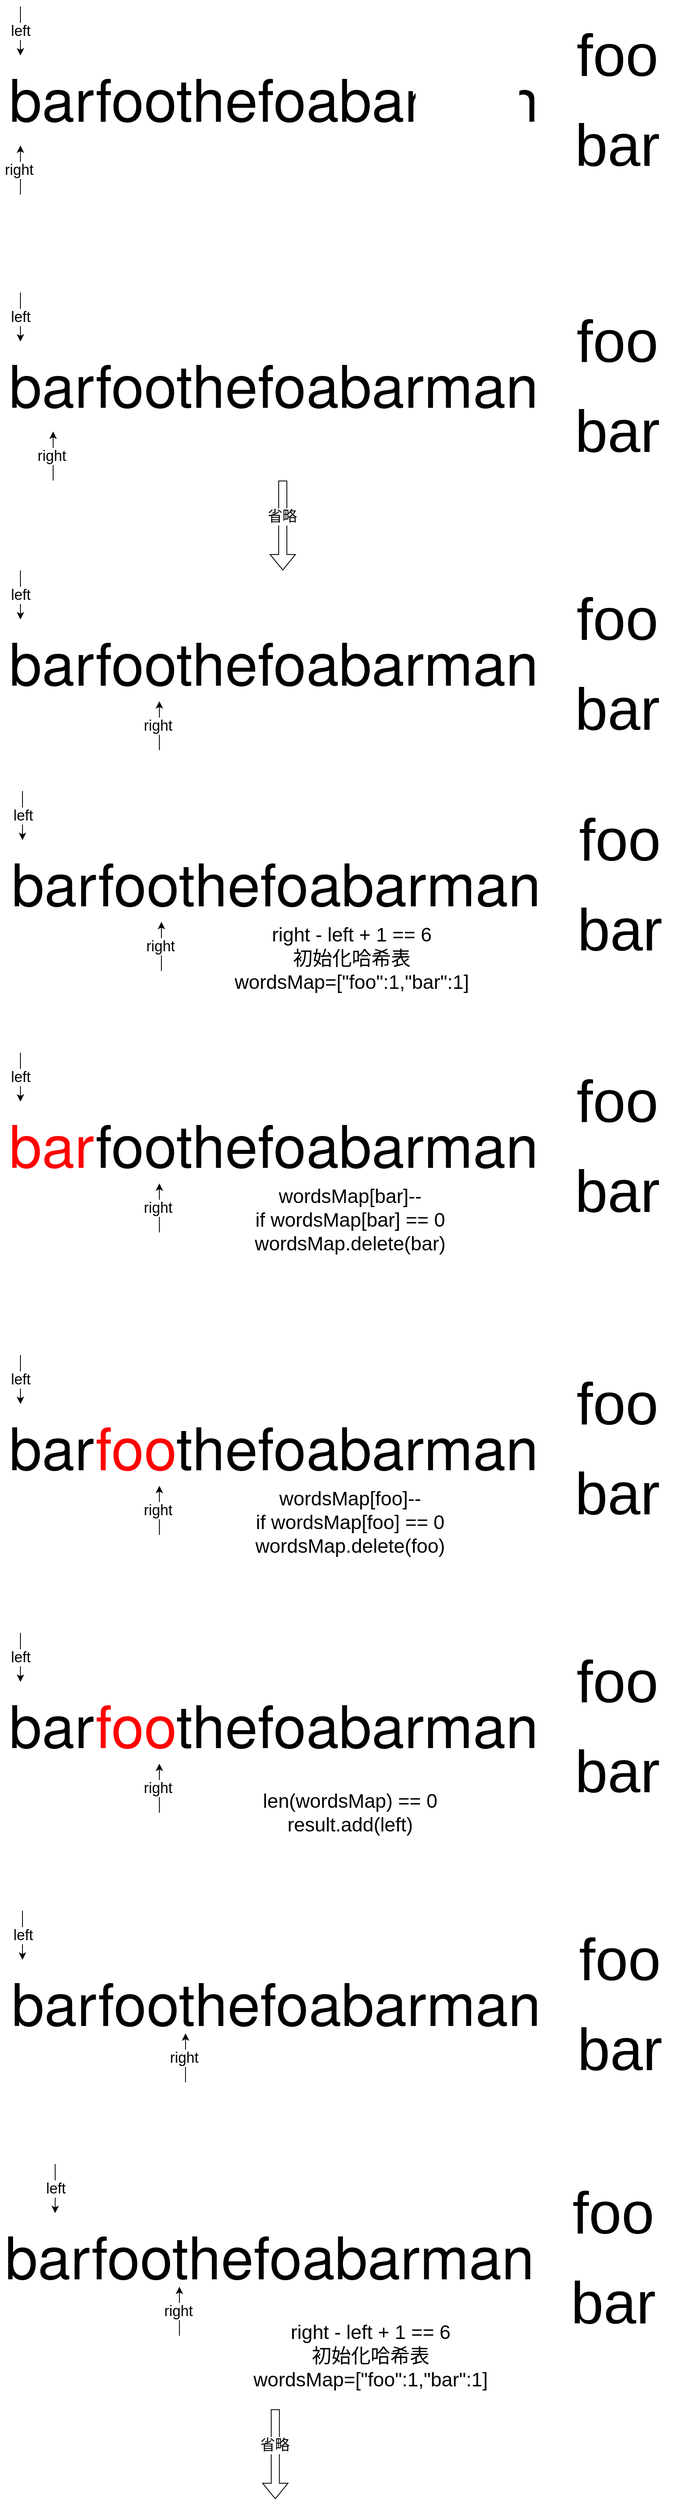 <mxfile version="20.3.0" type="device"><diagram id="5owNMFcVyrQQHXkMCIZy" name="第 1 页"><mxGraphModel dx="2291" dy="1120" grid="1" gridSize="10" guides="1" tooltips="1" connect="1" arrows="1" fold="1" page="1" pageScale="1" pageWidth="827" pageHeight="1169" math="0" shadow="0"><root><mxCell id="0"/><mxCell id="1" parent="0"/><mxCell id="pYyyi6EkfcRUokdBAWoV-1" value="&lt;span style=&quot;font-family: &amp;quot;Helvetica Neue&amp;quot;, Helvetica, Arial, sans-serif; orphans: 4; text-align: start; background-color: rgb(255, 255, 255);&quot;&gt;&lt;font style=&quot;font-size: 72px;&quot;&gt;barfoothefoabarman&lt;/font&gt;&lt;/span&gt;" style="text;html=1;strokeColor=none;fillColor=none;align=center;verticalAlign=middle;whiteSpace=wrap;rounded=0;" parent="1" vertex="1"><mxGeometry x="-60" y="100" width="660" height="60" as="geometry"/></mxCell><mxCell id="pYyyi6EkfcRUokdBAWoV-3" value="foo" style="text;html=1;align=center;verticalAlign=middle;resizable=0;points=[];autosize=1;strokeColor=none;fillColor=none;fontSize=72;fontColor=#000000;" parent="1" vertex="1"><mxGeometry x="630" y="30" width="120" height="100" as="geometry"/></mxCell><mxCell id="pYyyi6EkfcRUokdBAWoV-4" value="bar" style="text;html=1;align=center;verticalAlign=middle;resizable=0;points=[];autosize=1;strokeColor=none;fillColor=none;fontSize=72;fontColor=#000000;" parent="1" vertex="1"><mxGeometry x="625" y="140" width="130" height="100" as="geometry"/></mxCell><mxCell id="pYyyi6EkfcRUokdBAWoV-5" value="" style="endArrow=classic;html=1;rounded=0;fontSize=72;fontColor=#000000;" parent="1" edge="1"><mxGeometry width="50" height="50" relative="1" as="geometry"><mxPoint x="-40" y="250" as="sourcePoint"/><mxPoint x="-40" y="190" as="targetPoint"/></mxGeometry></mxCell><mxCell id="pYyyi6EkfcRUokdBAWoV-7" value="right" style="edgeLabel;html=1;align=center;verticalAlign=middle;resizable=0;points=[];fontSize=18;fontColor=#000000;" parent="pYyyi6EkfcRUokdBAWoV-5" vertex="1" connectable="0"><mxGeometry x="0.433" y="2" relative="1" as="geometry"><mxPoint y="13" as="offset"/></mxGeometry></mxCell><mxCell id="pYyyi6EkfcRUokdBAWoV-8" value="" style="endArrow=classic;html=1;rounded=0;fontSize=72;fontColor=#000000;" parent="1" edge="1"><mxGeometry width="50" height="50" relative="1" as="geometry"><mxPoint x="-40" y="20" as="sourcePoint"/><mxPoint x="-40" y="80" as="targetPoint"/></mxGeometry></mxCell><mxCell id="pYyyi6EkfcRUokdBAWoV-9" value="left" style="edgeLabel;html=1;align=center;verticalAlign=middle;resizable=0;points=[];fontSize=18;fontColor=#000000;" parent="pYyyi6EkfcRUokdBAWoV-8" vertex="1" connectable="0"><mxGeometry x="0.433" y="2" relative="1" as="geometry"><mxPoint x="-2" y="-13" as="offset"/></mxGeometry></mxCell><mxCell id="pYyyi6EkfcRUokdBAWoV-11" value="&lt;span style=&quot;font-family: &amp;quot;Helvetica Neue&amp;quot;, Helvetica, Arial, sans-serif; font-size: 72px; orphans: 4; text-align: start; background-color: rgb(255, 255, 255);&quot;&gt;barfoothefoabarman&lt;/span&gt;" style="text;html=1;strokeColor=none;fillColor=none;align=center;verticalAlign=middle;whiteSpace=wrap;rounded=0;" parent="1" vertex="1"><mxGeometry x="-60" y="450" width="660" height="60" as="geometry"/></mxCell><mxCell id="pYyyi6EkfcRUokdBAWoV-12" value="foo" style="text;html=1;align=center;verticalAlign=middle;resizable=0;points=[];autosize=1;strokeColor=none;fillColor=none;fontSize=72;fontColor=#000000;" parent="1" vertex="1"><mxGeometry x="630" y="380" width="120" height="100" as="geometry"/></mxCell><mxCell id="pYyyi6EkfcRUokdBAWoV-13" value="bar" style="text;html=1;align=center;verticalAlign=middle;resizable=0;points=[];autosize=1;strokeColor=none;fillColor=none;fontSize=72;fontColor=#000000;" parent="1" vertex="1"><mxGeometry x="625" y="490" width="130" height="100" as="geometry"/></mxCell><mxCell id="pYyyi6EkfcRUokdBAWoV-14" value="" style="endArrow=classic;html=1;rounded=0;fontSize=72;fontColor=#000000;" parent="1" edge="1"><mxGeometry width="50" height="50" relative="1" as="geometry"><mxPoint y="600" as="sourcePoint"/><mxPoint y="540" as="targetPoint"/></mxGeometry></mxCell><mxCell id="pYyyi6EkfcRUokdBAWoV-15" value="right" style="edgeLabel;html=1;align=center;verticalAlign=middle;resizable=0;points=[];fontSize=18;fontColor=#000000;" parent="pYyyi6EkfcRUokdBAWoV-14" vertex="1" connectable="0"><mxGeometry x="0.433" y="2" relative="1" as="geometry"><mxPoint y="13" as="offset"/></mxGeometry></mxCell><mxCell id="pYyyi6EkfcRUokdBAWoV-16" value="" style="endArrow=classic;html=1;rounded=0;fontSize=72;fontColor=#000000;" parent="1" edge="1"><mxGeometry width="50" height="50" relative="1" as="geometry"><mxPoint x="-40" y="370" as="sourcePoint"/><mxPoint x="-40" y="430" as="targetPoint"/></mxGeometry></mxCell><mxCell id="pYyyi6EkfcRUokdBAWoV-17" value="left" style="edgeLabel;html=1;align=center;verticalAlign=middle;resizable=0;points=[];fontSize=18;fontColor=#000000;" parent="pYyyi6EkfcRUokdBAWoV-16" vertex="1" connectable="0"><mxGeometry x="0.433" y="2" relative="1" as="geometry"><mxPoint x="-2" y="-13" as="offset"/></mxGeometry></mxCell><mxCell id="pYyyi6EkfcRUokdBAWoV-71" value="&lt;span style=&quot;font-family: &amp;quot;Helvetica Neue&amp;quot;, Helvetica, Arial, sans-serif; font-size: 72px; orphans: 4; text-align: start; background-color: rgb(255, 255, 255);&quot;&gt;barfoothefoabarman&lt;/span&gt;" style="text;html=1;strokeColor=none;fillColor=none;align=center;verticalAlign=middle;whiteSpace=wrap;rounded=0;" parent="1" vertex="1"><mxGeometry x="-60" y="790" width="660" height="60" as="geometry"/></mxCell><mxCell id="pYyyi6EkfcRUokdBAWoV-72" value="foo" style="text;html=1;align=center;verticalAlign=middle;resizable=0;points=[];autosize=1;strokeColor=none;fillColor=none;fontSize=72;fontColor=#000000;" parent="1" vertex="1"><mxGeometry x="630" y="720" width="120" height="100" as="geometry"/></mxCell><mxCell id="pYyyi6EkfcRUokdBAWoV-73" value="bar" style="text;html=1;align=center;verticalAlign=middle;resizable=0;points=[];autosize=1;strokeColor=none;fillColor=none;fontSize=72;fontColor=#000000;" parent="1" vertex="1"><mxGeometry x="625" y="830" width="130" height="100" as="geometry"/></mxCell><mxCell id="pYyyi6EkfcRUokdBAWoV-74" value="" style="endArrow=classic;html=1;rounded=0;fontSize=72;fontColor=#000000;" parent="1" edge="1"><mxGeometry width="50" height="50" relative="1" as="geometry"><mxPoint x="130" y="930" as="sourcePoint"/><mxPoint x="130" y="870" as="targetPoint"/></mxGeometry></mxCell><mxCell id="pYyyi6EkfcRUokdBAWoV-75" value="right" style="edgeLabel;html=1;align=center;verticalAlign=middle;resizable=0;points=[];fontSize=18;fontColor=#000000;" parent="pYyyi6EkfcRUokdBAWoV-74" vertex="1" connectable="0"><mxGeometry x="0.433" y="2" relative="1" as="geometry"><mxPoint y="13" as="offset"/></mxGeometry></mxCell><mxCell id="pYyyi6EkfcRUokdBAWoV-76" value="" style="endArrow=classic;html=1;rounded=0;fontSize=72;fontColor=#000000;" parent="1" edge="1"><mxGeometry width="50" height="50" relative="1" as="geometry"><mxPoint x="-40" y="710" as="sourcePoint"/><mxPoint x="-40" y="770" as="targetPoint"/></mxGeometry></mxCell><mxCell id="pYyyi6EkfcRUokdBAWoV-77" value="left" style="edgeLabel;html=1;align=center;verticalAlign=middle;resizable=0;points=[];fontSize=18;fontColor=#000000;" parent="pYyyi6EkfcRUokdBAWoV-76" vertex="1" connectable="0"><mxGeometry x="0.433" y="2" relative="1" as="geometry"><mxPoint x="-2" y="-13" as="offset"/></mxGeometry></mxCell><mxCell id="pYyyi6EkfcRUokdBAWoV-87" value="" style="shape=flexArrow;endArrow=classic;html=1;rounded=0;fontSize=18;fontColor=#000000;" parent="1" edge="1"><mxGeometry width="50" height="50" relative="1" as="geometry"><mxPoint x="281" y="600" as="sourcePoint"/><mxPoint x="281" y="710" as="targetPoint"/></mxGeometry></mxCell><mxCell id="pYyyi6EkfcRUokdBAWoV-88" value="省略" style="edgeLabel;html=1;align=center;verticalAlign=middle;resizable=0;points=[];fontSize=18;fontColor=#000000;" parent="pYyyi6EkfcRUokdBAWoV-87" vertex="1" connectable="0"><mxGeometry x="-0.2" y="-1" relative="1" as="geometry"><mxPoint as="offset"/></mxGeometry></mxCell><mxCell id="5caE-O18glGVvfz7MrZ5-1" value="&lt;span style=&quot;font-family: &amp;quot;Helvetica Neue&amp;quot;, Helvetica, Arial, sans-serif; font-size: 72px; orphans: 4; text-align: start; background-color: rgb(255, 255, 255);&quot;&gt;barfoothefoabarman&lt;/span&gt;" style="text;html=1;strokeColor=none;fillColor=none;align=center;verticalAlign=middle;whiteSpace=wrap;rounded=0;" parent="1" vertex="1"><mxGeometry x="-57.5" y="1060" width="660" height="60" as="geometry"/></mxCell><mxCell id="5caE-O18glGVvfz7MrZ5-2" value="foo" style="text;html=1;align=center;verticalAlign=middle;resizable=0;points=[];autosize=1;strokeColor=none;fillColor=none;fontSize=72;fontColor=#000000;" parent="1" vertex="1"><mxGeometry x="632.5" y="990" width="120" height="100" as="geometry"/></mxCell><mxCell id="5caE-O18glGVvfz7MrZ5-3" value="bar" style="text;html=1;align=center;verticalAlign=middle;resizable=0;points=[];autosize=1;strokeColor=none;fillColor=none;fontSize=72;fontColor=#000000;" parent="1" vertex="1"><mxGeometry x="627.5" y="1100" width="130" height="100" as="geometry"/></mxCell><mxCell id="5caE-O18glGVvfz7MrZ5-4" value="" style="endArrow=classic;html=1;rounded=0;fontSize=72;fontColor=#000000;" parent="1" edge="1"><mxGeometry width="50" height="50" relative="1" as="geometry"><mxPoint x="132.5" y="1200" as="sourcePoint"/><mxPoint x="132.5" y="1140" as="targetPoint"/></mxGeometry></mxCell><mxCell id="5caE-O18glGVvfz7MrZ5-5" value="right" style="edgeLabel;html=1;align=center;verticalAlign=middle;resizable=0;points=[];fontSize=18;fontColor=#000000;" parent="5caE-O18glGVvfz7MrZ5-4" vertex="1" connectable="0"><mxGeometry x="0.433" y="2" relative="1" as="geometry"><mxPoint y="13" as="offset"/></mxGeometry></mxCell><mxCell id="5caE-O18glGVvfz7MrZ5-6" value="" style="endArrow=classic;html=1;rounded=0;fontSize=72;fontColor=#000000;" parent="1" edge="1"><mxGeometry width="50" height="50" relative="1" as="geometry"><mxPoint x="-37.5" y="980" as="sourcePoint"/><mxPoint x="-37.5" y="1040" as="targetPoint"/></mxGeometry></mxCell><mxCell id="5caE-O18glGVvfz7MrZ5-7" value="left" style="edgeLabel;html=1;align=center;verticalAlign=middle;resizable=0;points=[];fontSize=18;fontColor=#000000;" parent="5caE-O18glGVvfz7MrZ5-6" vertex="1" connectable="0"><mxGeometry x="0.433" y="2" relative="1" as="geometry"><mxPoint x="-2" y="-13" as="offset"/></mxGeometry></mxCell><mxCell id="5caE-O18glGVvfz7MrZ5-8" value="&lt;font style=&quot;font-size: 24px;&quot;&gt;right - left + 1 == 6&lt;br&gt;初始化哈希表&lt;br&gt;wordsMap=[&quot;foo&quot;:1,&quot;bar&quot;:1]&lt;/font&gt;" style="text;html=1;align=center;verticalAlign=middle;resizable=0;points=[];autosize=1;strokeColor=none;fillColor=none;" parent="1" vertex="1"><mxGeometry x="210" y="1135" width="310" height="100" as="geometry"/></mxCell><mxCell id="5caE-O18glGVvfz7MrZ5-9" value="&lt;span style=&quot;font-family: &amp;quot;Helvetica Neue&amp;quot;, Helvetica, Arial, sans-serif; font-size: 72px; orphans: 4; text-align: start; background-color: rgb(255, 255, 255);&quot;&gt;&lt;font color=&quot;#ff0000&quot;&gt;bar&lt;/font&gt;foothefoabarman&lt;/span&gt;" style="text;html=1;strokeColor=none;fillColor=none;align=center;verticalAlign=middle;whiteSpace=wrap;rounded=0;" parent="1" vertex="1"><mxGeometry x="-60" y="1380" width="660" height="60" as="geometry"/></mxCell><mxCell id="5caE-O18glGVvfz7MrZ5-10" value="foo" style="text;html=1;align=center;verticalAlign=middle;resizable=0;points=[];autosize=1;strokeColor=none;fillColor=none;fontSize=72;fontColor=#000000;" parent="1" vertex="1"><mxGeometry x="630" y="1310" width="120" height="100" as="geometry"/></mxCell><mxCell id="5caE-O18glGVvfz7MrZ5-11" value="bar" style="text;html=1;align=center;verticalAlign=middle;resizable=0;points=[];autosize=1;strokeColor=none;fillColor=none;fontSize=72;fontColor=#000000;" parent="1" vertex="1"><mxGeometry x="625" y="1420" width="130" height="100" as="geometry"/></mxCell><mxCell id="5caE-O18glGVvfz7MrZ5-12" value="" style="endArrow=classic;html=1;rounded=0;fontSize=72;fontColor=#000000;" parent="1" edge="1"><mxGeometry width="50" height="50" relative="1" as="geometry"><mxPoint x="130" y="1520" as="sourcePoint"/><mxPoint x="130" y="1460" as="targetPoint"/></mxGeometry></mxCell><mxCell id="5caE-O18glGVvfz7MrZ5-13" value="right" style="edgeLabel;html=1;align=center;verticalAlign=middle;resizable=0;points=[];fontSize=18;fontColor=#000000;" parent="5caE-O18glGVvfz7MrZ5-12" vertex="1" connectable="0"><mxGeometry x="0.433" y="2" relative="1" as="geometry"><mxPoint y="13" as="offset"/></mxGeometry></mxCell><mxCell id="5caE-O18glGVvfz7MrZ5-14" value="" style="endArrow=classic;html=1;rounded=0;fontSize=72;fontColor=#000000;" parent="1" edge="1"><mxGeometry width="50" height="50" relative="1" as="geometry"><mxPoint x="-40" y="1300" as="sourcePoint"/><mxPoint x="-40" y="1360" as="targetPoint"/></mxGeometry></mxCell><mxCell id="5caE-O18glGVvfz7MrZ5-15" value="left" style="edgeLabel;html=1;align=center;verticalAlign=middle;resizable=0;points=[];fontSize=18;fontColor=#000000;" parent="5caE-O18glGVvfz7MrZ5-14" vertex="1" connectable="0"><mxGeometry x="0.433" y="2" relative="1" as="geometry"><mxPoint x="-2" y="-13" as="offset"/></mxGeometry></mxCell><mxCell id="5caE-O18glGVvfz7MrZ5-16" value="&lt;font style=&quot;font-size: 24px;&quot;&gt;wordsMap[bar]--&lt;br&gt;if wordsMap[bar] == 0&lt;br&gt;wordsMap.delete(bar)&lt;br&gt;&lt;/font&gt;" style="text;html=1;align=center;verticalAlign=middle;resizable=0;points=[];autosize=1;strokeColor=none;fillColor=none;" parent="1" vertex="1"><mxGeometry x="232.5" y="1455" width="260" height="100" as="geometry"/></mxCell><mxCell id="5caE-O18glGVvfz7MrZ5-25" value="&lt;span style=&quot;font-family: &amp;quot;Helvetica Neue&amp;quot;, Helvetica, Arial, sans-serif; font-size: 72px; orphans: 4; text-align: start; background-color: rgb(255, 255, 255);&quot;&gt;bar&lt;font color=&quot;#ff0000&quot;&gt;foo&lt;/font&gt;thefoabarman&lt;/span&gt;" style="text;html=1;strokeColor=none;fillColor=none;align=center;verticalAlign=middle;whiteSpace=wrap;rounded=0;" parent="1" vertex="1"><mxGeometry x="-60" y="1750" width="660" height="60" as="geometry"/></mxCell><mxCell id="5caE-O18glGVvfz7MrZ5-26" value="foo" style="text;html=1;align=center;verticalAlign=middle;resizable=0;points=[];autosize=1;strokeColor=none;fillColor=none;fontSize=72;fontColor=#000000;" parent="1" vertex="1"><mxGeometry x="630" y="1680" width="120" height="100" as="geometry"/></mxCell><mxCell id="5caE-O18glGVvfz7MrZ5-27" value="bar" style="text;html=1;align=center;verticalAlign=middle;resizable=0;points=[];autosize=1;strokeColor=none;fillColor=none;fontSize=72;fontColor=#000000;" parent="1" vertex="1"><mxGeometry x="625" y="1790" width="130" height="100" as="geometry"/></mxCell><mxCell id="5caE-O18glGVvfz7MrZ5-28" value="" style="endArrow=classic;html=1;rounded=0;fontSize=72;fontColor=#000000;" parent="1" edge="1"><mxGeometry width="50" height="50" relative="1" as="geometry"><mxPoint x="130" y="1890" as="sourcePoint"/><mxPoint x="130" y="1830" as="targetPoint"/></mxGeometry></mxCell><mxCell id="5caE-O18glGVvfz7MrZ5-29" value="right" style="edgeLabel;html=1;align=center;verticalAlign=middle;resizable=0;points=[];fontSize=18;fontColor=#000000;" parent="5caE-O18glGVvfz7MrZ5-28" vertex="1" connectable="0"><mxGeometry x="0.433" y="2" relative="1" as="geometry"><mxPoint y="13" as="offset"/></mxGeometry></mxCell><mxCell id="5caE-O18glGVvfz7MrZ5-30" value="" style="endArrow=classic;html=1;rounded=0;fontSize=72;fontColor=#000000;" parent="1" edge="1"><mxGeometry width="50" height="50" relative="1" as="geometry"><mxPoint x="-40" y="1670" as="sourcePoint"/><mxPoint x="-40" y="1730" as="targetPoint"/></mxGeometry></mxCell><mxCell id="5caE-O18glGVvfz7MrZ5-31" value="left" style="edgeLabel;html=1;align=center;verticalAlign=middle;resizable=0;points=[];fontSize=18;fontColor=#000000;" parent="5caE-O18glGVvfz7MrZ5-30" vertex="1" connectable="0"><mxGeometry x="0.433" y="2" relative="1" as="geometry"><mxPoint x="-2" y="-13" as="offset"/></mxGeometry></mxCell><mxCell id="5caE-O18glGVvfz7MrZ5-32" value="&lt;font style=&quot;font-size: 24px;&quot;&gt;wordsMap[foo]--&lt;br&gt;if wordsMap[foo] == 0&lt;br&gt;wordsMap.delete(foo)&lt;br&gt;&lt;/font&gt;" style="text;html=1;align=center;verticalAlign=middle;resizable=0;points=[];autosize=1;strokeColor=none;fillColor=none;" parent="1" vertex="1"><mxGeometry x="232.5" y="1825" width="260" height="100" as="geometry"/></mxCell><mxCell id="5caE-O18glGVvfz7MrZ5-33" value="&lt;span style=&quot;font-family: &amp;quot;Helvetica Neue&amp;quot;, Helvetica, Arial, sans-serif; font-size: 72px; orphans: 4; text-align: start; background-color: rgb(255, 255, 255);&quot;&gt;bar&lt;font color=&quot;#ff0000&quot;&gt;foo&lt;/font&gt;thefoabarman&lt;/span&gt;" style="text;html=1;strokeColor=none;fillColor=none;align=center;verticalAlign=middle;whiteSpace=wrap;rounded=0;" parent="1" vertex="1"><mxGeometry x="-60" y="2090" width="660" height="60" as="geometry"/></mxCell><mxCell id="5caE-O18glGVvfz7MrZ5-34" value="foo" style="text;html=1;align=center;verticalAlign=middle;resizable=0;points=[];autosize=1;strokeColor=none;fillColor=none;fontSize=72;fontColor=#000000;" parent="1" vertex="1"><mxGeometry x="630" y="2020" width="120" height="100" as="geometry"/></mxCell><mxCell id="5caE-O18glGVvfz7MrZ5-35" value="bar" style="text;html=1;align=center;verticalAlign=middle;resizable=0;points=[];autosize=1;strokeColor=none;fillColor=none;fontSize=72;fontColor=#000000;" parent="1" vertex="1"><mxGeometry x="625" y="2130" width="130" height="100" as="geometry"/></mxCell><mxCell id="5caE-O18glGVvfz7MrZ5-36" value="" style="endArrow=classic;html=1;rounded=0;fontSize=72;fontColor=#000000;" parent="1" edge="1"><mxGeometry width="50" height="50" relative="1" as="geometry"><mxPoint x="130" y="2230" as="sourcePoint"/><mxPoint x="130" y="2170" as="targetPoint"/></mxGeometry></mxCell><mxCell id="5caE-O18glGVvfz7MrZ5-37" value="right" style="edgeLabel;html=1;align=center;verticalAlign=middle;resizable=0;points=[];fontSize=18;fontColor=#000000;" parent="5caE-O18glGVvfz7MrZ5-36" vertex="1" connectable="0"><mxGeometry x="0.433" y="2" relative="1" as="geometry"><mxPoint y="13" as="offset"/></mxGeometry></mxCell><mxCell id="5caE-O18glGVvfz7MrZ5-38" value="" style="endArrow=classic;html=1;rounded=0;fontSize=72;fontColor=#000000;" parent="1" edge="1"><mxGeometry width="50" height="50" relative="1" as="geometry"><mxPoint x="-40" y="2010" as="sourcePoint"/><mxPoint x="-40" y="2070" as="targetPoint"/></mxGeometry></mxCell><mxCell id="5caE-O18glGVvfz7MrZ5-39" value="left" style="edgeLabel;html=1;align=center;verticalAlign=middle;resizable=0;points=[];fontSize=18;fontColor=#000000;" parent="5caE-O18glGVvfz7MrZ5-38" vertex="1" connectable="0"><mxGeometry x="0.433" y="2" relative="1" as="geometry"><mxPoint x="-2" y="-13" as="offset"/></mxGeometry></mxCell><mxCell id="5caE-O18glGVvfz7MrZ5-40" value="&lt;font style=&quot;font-size: 24px;&quot;&gt;&lt;br&gt;&lt;/font&gt;" style="text;html=1;align=center;verticalAlign=middle;resizable=0;points=[];autosize=1;strokeColor=none;fillColor=none;" parent="1" vertex="1"><mxGeometry x="352.5" y="2195" width="20" height="40" as="geometry"/></mxCell><mxCell id="5caE-O18glGVvfz7MrZ5-42" value="&lt;font style=&quot;font-size: 24px;&quot;&gt;len(wordsMap) == 0&lt;br&gt;result.add(left)&lt;br&gt;&lt;/font&gt;" style="text;html=1;align=center;verticalAlign=middle;resizable=0;points=[];autosize=1;strokeColor=none;fillColor=none;" parent="1" vertex="1"><mxGeometry x="242.5" y="2195" width="240" height="70" as="geometry"/></mxCell><mxCell id="5caE-O18glGVvfz7MrZ5-43" value="&lt;span style=&quot;font-family: &amp;quot;Helvetica Neue&amp;quot;, Helvetica, Arial, sans-serif; font-size: 72px; orphans: 4; text-align: start; background-color: rgb(255, 255, 255);&quot;&gt;barfoothefoabarman&lt;/span&gt;" style="text;html=1;strokeColor=none;fillColor=none;align=center;verticalAlign=middle;whiteSpace=wrap;rounded=0;" parent="1" vertex="1"><mxGeometry x="-57.5" y="2430" width="660" height="60" as="geometry"/></mxCell><mxCell id="5caE-O18glGVvfz7MrZ5-44" value="foo" style="text;html=1;align=center;verticalAlign=middle;resizable=0;points=[];autosize=1;strokeColor=none;fillColor=none;fontSize=72;fontColor=#000000;" parent="1" vertex="1"><mxGeometry x="632.5" y="2360" width="120" height="100" as="geometry"/></mxCell><mxCell id="5caE-O18glGVvfz7MrZ5-45" value="bar" style="text;html=1;align=center;verticalAlign=middle;resizable=0;points=[];autosize=1;strokeColor=none;fillColor=none;fontSize=72;fontColor=#000000;" parent="1" vertex="1"><mxGeometry x="627.5" y="2470" width="130" height="100" as="geometry"/></mxCell><mxCell id="5caE-O18glGVvfz7MrZ5-46" value="" style="endArrow=classic;html=1;rounded=0;fontSize=72;fontColor=#000000;" parent="1" edge="1"><mxGeometry width="50" height="50" relative="1" as="geometry"><mxPoint x="162" y="2560" as="sourcePoint"/><mxPoint x="162" y="2500" as="targetPoint"/></mxGeometry></mxCell><mxCell id="5caE-O18glGVvfz7MrZ5-47" value="right" style="edgeLabel;html=1;align=center;verticalAlign=middle;resizable=0;points=[];fontSize=18;fontColor=#000000;" parent="5caE-O18glGVvfz7MrZ5-46" vertex="1" connectable="0"><mxGeometry x="0.433" y="2" relative="1" as="geometry"><mxPoint y="13" as="offset"/></mxGeometry></mxCell><mxCell id="5caE-O18glGVvfz7MrZ5-48" value="" style="endArrow=classic;html=1;rounded=0;fontSize=72;fontColor=#000000;" parent="1" edge="1"><mxGeometry width="50" height="50" relative="1" as="geometry"><mxPoint x="-37.5" y="2350" as="sourcePoint"/><mxPoint x="-37.5" y="2410" as="targetPoint"/></mxGeometry></mxCell><mxCell id="5caE-O18glGVvfz7MrZ5-49" value="left" style="edgeLabel;html=1;align=center;verticalAlign=middle;resizable=0;points=[];fontSize=18;fontColor=#000000;" parent="5caE-O18glGVvfz7MrZ5-48" vertex="1" connectable="0"><mxGeometry x="0.433" y="2" relative="1" as="geometry"><mxPoint x="-2" y="-13" as="offset"/></mxGeometry></mxCell><mxCell id="5caE-O18glGVvfz7MrZ5-50" value="&lt;font style=&quot;font-size: 24px;&quot;&gt;&lt;br&gt;&lt;/font&gt;" style="text;html=1;align=center;verticalAlign=middle;resizable=0;points=[];autosize=1;strokeColor=none;fillColor=none;" parent="1" vertex="1"><mxGeometry x="355" y="2535" width="20" height="40" as="geometry"/></mxCell><mxCell id="5caE-O18glGVvfz7MrZ5-52" value="&lt;span style=&quot;font-family: &amp;quot;Helvetica Neue&amp;quot;, Helvetica, Arial, sans-serif; font-size: 72px; orphans: 4; text-align: start; background-color: rgb(255, 255, 255);&quot;&gt;barfoothefoabarman&lt;/span&gt;" style="text;html=1;strokeColor=none;fillColor=none;align=center;verticalAlign=middle;whiteSpace=wrap;rounded=0;" parent="1" vertex="1"><mxGeometry x="-65" y="2740" width="660" height="60" as="geometry"/></mxCell><mxCell id="5caE-O18glGVvfz7MrZ5-53" value="foo" style="text;html=1;align=center;verticalAlign=middle;resizable=0;points=[];autosize=1;strokeColor=none;fillColor=none;fontSize=72;fontColor=#000000;" parent="1" vertex="1"><mxGeometry x="625" y="2670" width="120" height="100" as="geometry"/></mxCell><mxCell id="5caE-O18glGVvfz7MrZ5-54" value="bar" style="text;html=1;align=center;verticalAlign=middle;resizable=0;points=[];autosize=1;strokeColor=none;fillColor=none;fontSize=72;fontColor=#000000;" parent="1" vertex="1"><mxGeometry x="620" y="2780" width="130" height="100" as="geometry"/></mxCell><mxCell id="5caE-O18glGVvfz7MrZ5-55" value="" style="endArrow=classic;html=1;rounded=0;fontSize=72;fontColor=#000000;" parent="1" edge="1"><mxGeometry width="50" height="50" relative="1" as="geometry"><mxPoint x="154.5" y="2870" as="sourcePoint"/><mxPoint x="154.5" y="2810" as="targetPoint"/></mxGeometry></mxCell><mxCell id="5caE-O18glGVvfz7MrZ5-56" value="right" style="edgeLabel;html=1;align=center;verticalAlign=middle;resizable=0;points=[];fontSize=18;fontColor=#000000;" parent="5caE-O18glGVvfz7MrZ5-55" vertex="1" connectable="0"><mxGeometry x="0.433" y="2" relative="1" as="geometry"><mxPoint y="13" as="offset"/></mxGeometry></mxCell><mxCell id="5caE-O18glGVvfz7MrZ5-57" value="" style="endArrow=classic;html=1;rounded=0;fontSize=72;fontColor=#000000;" parent="1" edge="1"><mxGeometry width="50" height="50" relative="1" as="geometry"><mxPoint x="2.5" y="2660" as="sourcePoint"/><mxPoint x="2.5" y="2720" as="targetPoint"/></mxGeometry></mxCell><mxCell id="5caE-O18glGVvfz7MrZ5-58" value="left" style="edgeLabel;html=1;align=center;verticalAlign=middle;resizable=0;points=[];fontSize=18;fontColor=#000000;" parent="5caE-O18glGVvfz7MrZ5-57" vertex="1" connectable="0"><mxGeometry x="0.433" y="2" relative="1" as="geometry"><mxPoint x="-2" y="-13" as="offset"/></mxGeometry></mxCell><mxCell id="5caE-O18glGVvfz7MrZ5-59" value="&lt;font style=&quot;font-size: 24px;&quot;&gt;&lt;br&gt;&lt;/font&gt;" style="text;html=1;align=center;verticalAlign=middle;resizable=0;points=[];autosize=1;strokeColor=none;fillColor=none;" parent="1" vertex="1"><mxGeometry x="347.5" y="2845" width="20" height="40" as="geometry"/></mxCell><mxCell id="5caE-O18glGVvfz7MrZ5-62" value="&lt;font style=&quot;font-size: 24px;&quot;&gt;right - left + 1 == 6&lt;br&gt;初始化哈希表&lt;br&gt;wordsMap=[&quot;foo&quot;:1,&quot;bar&quot;:1]&lt;/font&gt;" style="text;html=1;align=center;verticalAlign=middle;resizable=0;points=[];autosize=1;strokeColor=none;fillColor=none;" parent="1" vertex="1"><mxGeometry x="232.5" y="2845" width="310" height="100" as="geometry"/></mxCell><mxCell id="5caE-O18glGVvfz7MrZ5-63" value="" style="shape=flexArrow;endArrow=classic;html=1;rounded=0;fontSize=18;fontColor=#000000;" parent="1" edge="1"><mxGeometry width="50" height="50" relative="1" as="geometry"><mxPoint x="271.87" y="2960" as="sourcePoint"/><mxPoint x="271.87" y="3070" as="targetPoint"/></mxGeometry></mxCell><mxCell id="5caE-O18glGVvfz7MrZ5-64" value="省略" style="edgeLabel;html=1;align=center;verticalAlign=middle;resizable=0;points=[];fontSize=18;fontColor=#000000;" parent="5caE-O18glGVvfz7MrZ5-63" vertex="1" connectable="0"><mxGeometry x="-0.2" y="-1" relative="1" as="geometry"><mxPoint as="offset"/></mxGeometry></mxCell></root></mxGraphModel></diagram></mxfile>